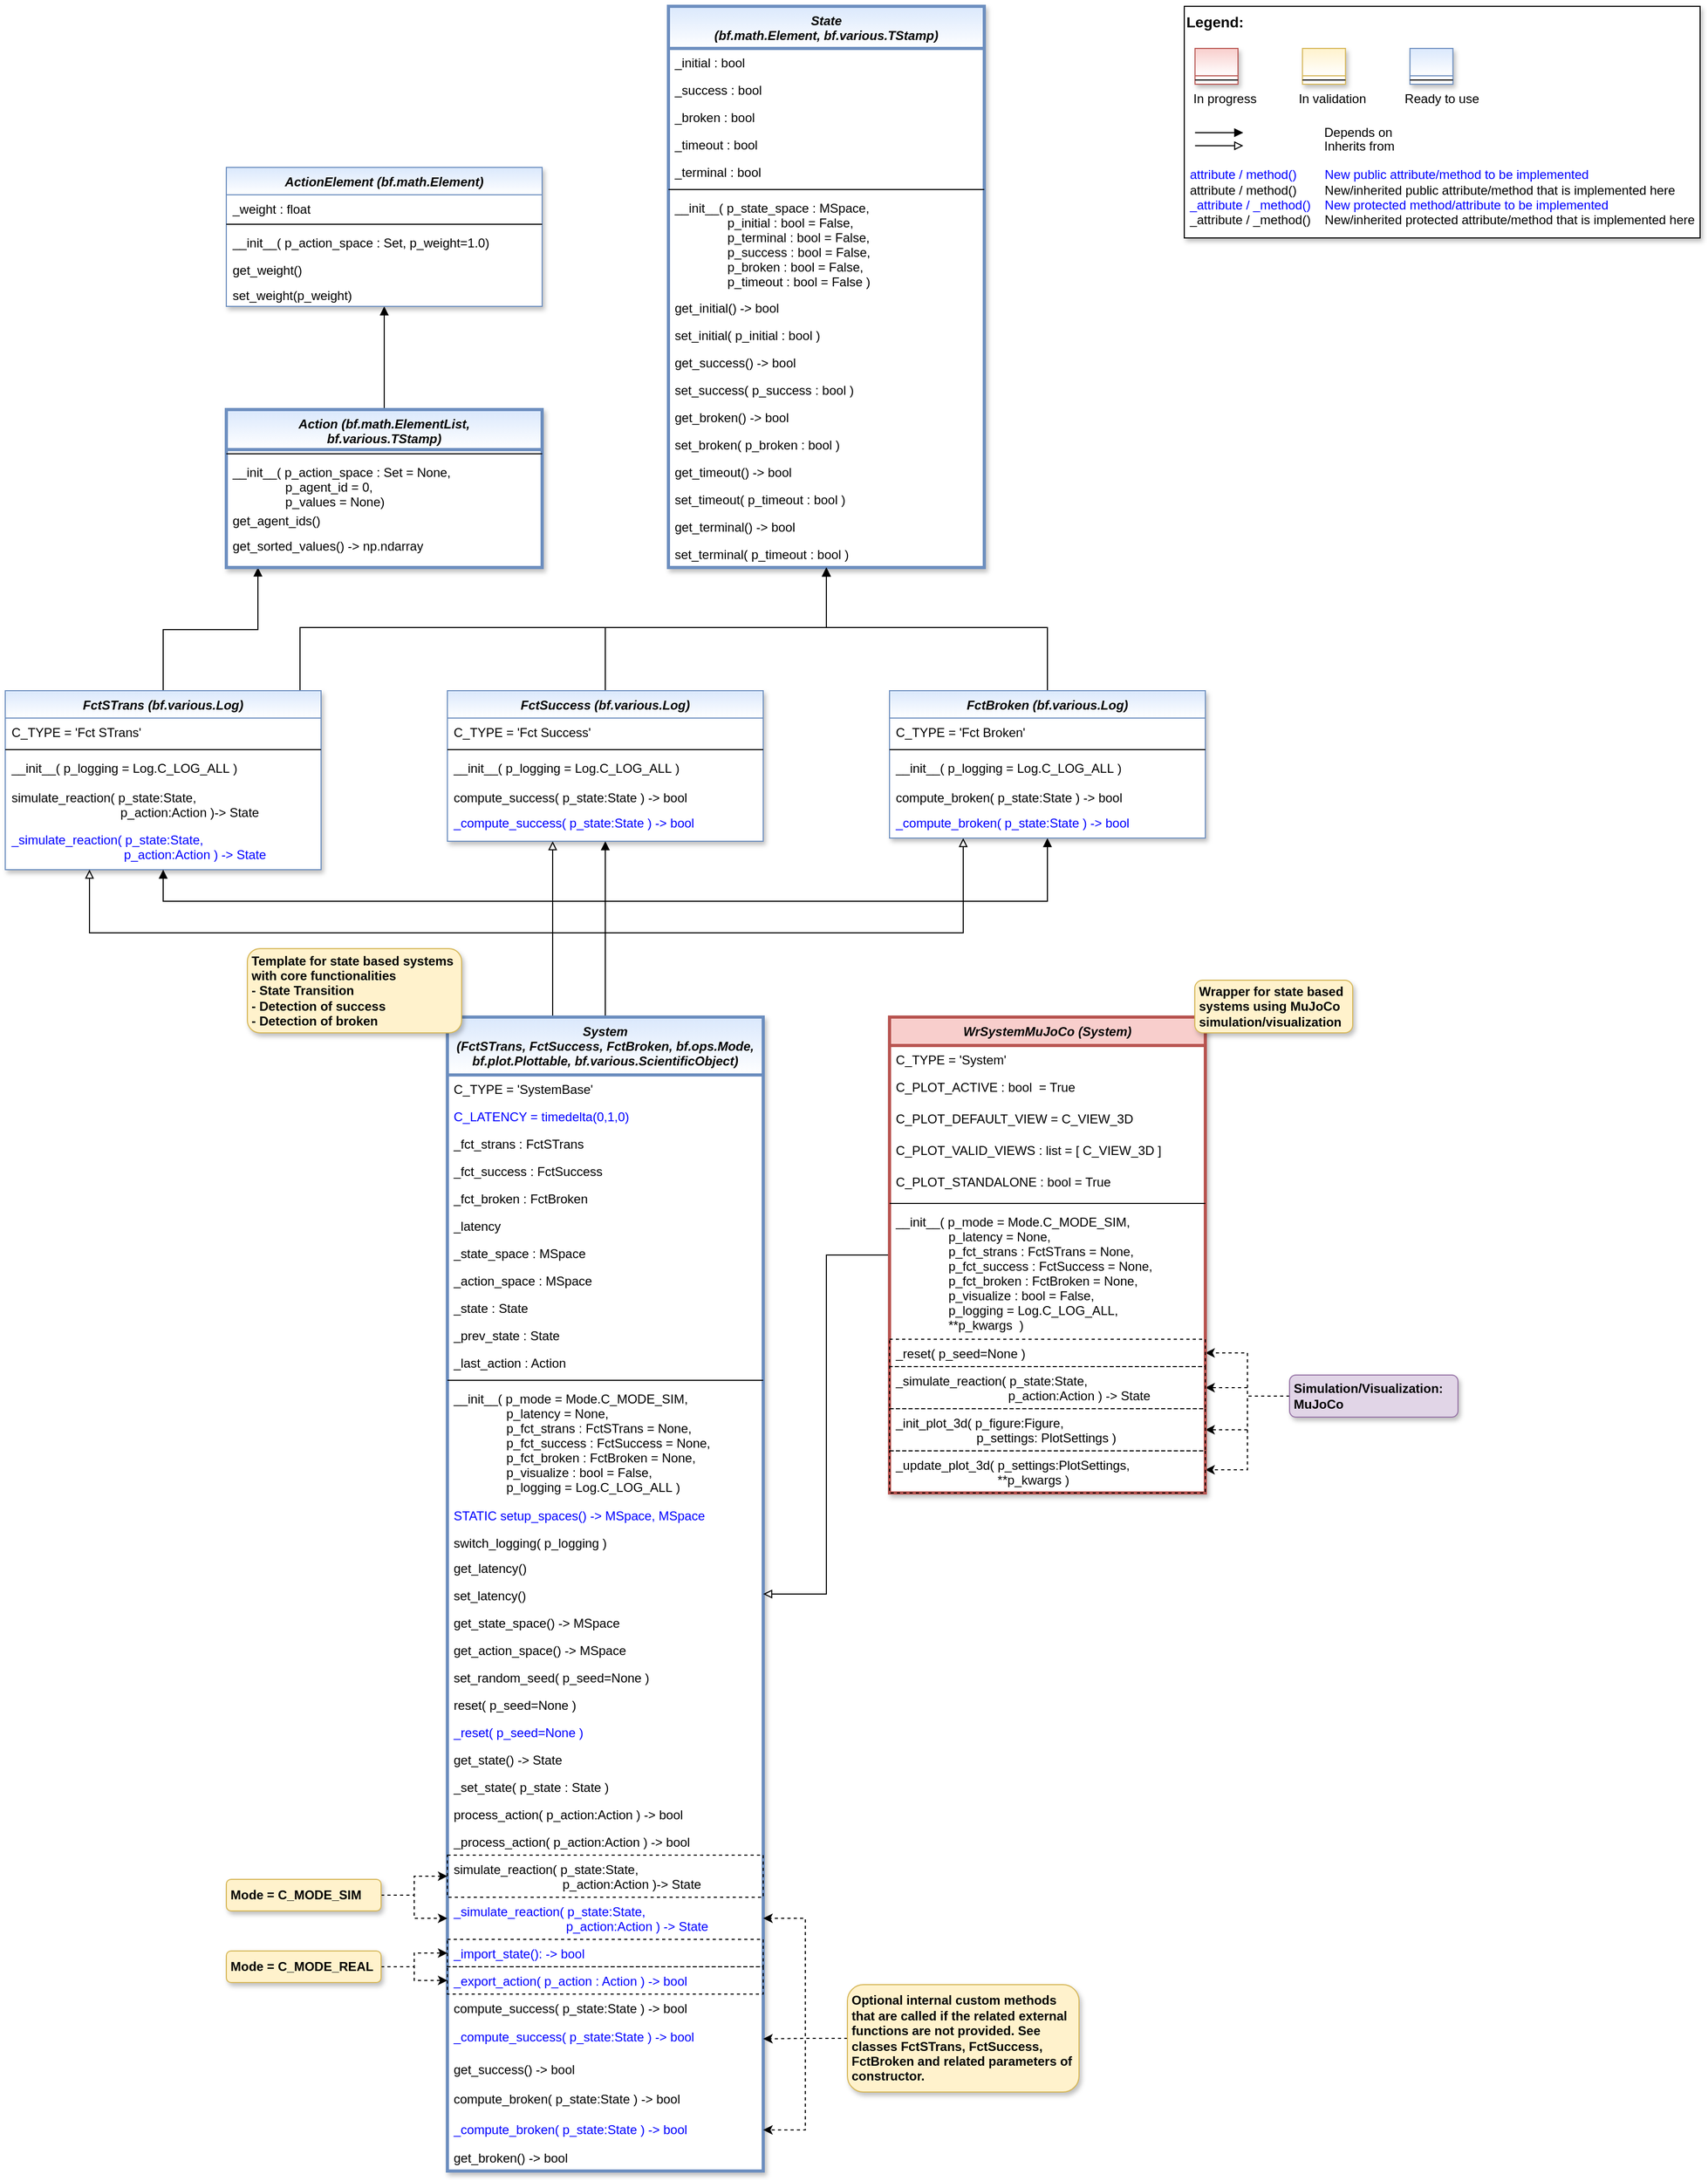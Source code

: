 <mxfile version="20.3.0" type="device"><diagram id="C5RBs43oDa-KdzZeNtuy" name="Page-1"><mxGraphModel dx="1378" dy="905" grid="1" gridSize="10" guides="1" tooltips="1" connect="1" arrows="1" fold="1" page="1" pageScale="1" pageWidth="2336" pageHeight="1654" math="0" shadow="0"><root><mxCell id="WIyWlLk6GJQsqaUBKTNV-0"/><mxCell id="WIyWlLk6GJQsqaUBKTNV-1" parent="WIyWlLk6GJQsqaUBKTNV-0"/><mxCell id="R_ngxhqv9-UkYQrJMMjU-10" style="edgeStyle=orthogonalEdgeStyle;rounded=0;orthogonalLoop=1;jettySize=auto;html=1;endArrow=block;endFill=1;" parent="WIyWlLk6GJQsqaUBKTNV-1" source="Zqu0_7ksh0mKDehXw9Cf-10" target="lPrEHNX2rIwzvw_4oWQd-11" edge="1"><mxGeometry relative="1" as="geometry"><Array as="points"><mxPoint x="190" y="632"/><mxPoint x="280" y="632"/></Array></mxGeometry></mxCell><mxCell id="R_ngxhqv9-UkYQrJMMjU-14" style="edgeStyle=orthogonalEdgeStyle;rounded=0;orthogonalLoop=1;jettySize=auto;html=1;endArrow=block;endFill=1;" parent="WIyWlLk6GJQsqaUBKTNV-1" source="Zqu0_7ksh0mKDehXw9Cf-10" target="lPrEHNX2rIwzvw_4oWQd-0" edge="1"><mxGeometry relative="1" as="geometry"><Array as="points"><mxPoint x="320" y="630"/><mxPoint x="820" y="630"/></Array></mxGeometry></mxCell><mxCell id="Zqu0_7ksh0mKDehXw9Cf-10" value="FctSTrans (bf.various.Log)" style="swimlane;fontStyle=3;align=center;verticalAlign=top;childLayout=stackLayout;horizontal=1;startSize=26;horizontalStack=0;resizeParent=1;resizeLast=0;collapsible=1;marginBottom=0;rounded=0;shadow=1;strokeWidth=1;fillColor=#dae8fc;strokeColor=#6c8ebf;swimlaneFillColor=#ffffff;gradientColor=#FFFFFF;" parent="WIyWlLk6GJQsqaUBKTNV-1" vertex="1"><mxGeometry x="40" y="690" width="300" height="170" as="geometry"><mxRectangle x="230" y="140" width="160" height="26" as="alternateBounds"/></mxGeometry></mxCell><mxCell id="Zqu0_7ksh0mKDehXw9Cf-11" value="C_TYPE = 'Fct STrans'" style="text;align=left;verticalAlign=top;spacingLeft=4;spacingRight=4;overflow=hidden;rotatable=0;points=[[0,0.5],[1,0.5]];portConstraint=eastwest;" parent="Zqu0_7ksh0mKDehXw9Cf-10" vertex="1"><mxGeometry y="26" width="300" height="26" as="geometry"/></mxCell><mxCell id="Zqu0_7ksh0mKDehXw9Cf-12" value="" style="line;html=1;strokeWidth=1;align=left;verticalAlign=middle;spacingTop=-1;spacingLeft=3;spacingRight=3;rotatable=0;labelPosition=right;points=[];portConstraint=eastwest;" parent="Zqu0_7ksh0mKDehXw9Cf-10" vertex="1"><mxGeometry y="52" width="300" height="8" as="geometry"/></mxCell><mxCell id="MUDc0-kVXtxc5aC2oVAI-0" value="__init__( p_logging = Log.C_LOG_ALL )" style="text;align=left;verticalAlign=top;spacingLeft=4;spacingRight=4;overflow=hidden;rotatable=0;points=[[0,0.5],[1,0.5]];portConstraint=eastwest;" parent="Zqu0_7ksh0mKDehXw9Cf-10" vertex="1"><mxGeometry y="60" width="300" height="28" as="geometry"/></mxCell><mxCell id="qLox5K4fzlIwR1zVl24Q-4" value="simulate_reaction( p_state:State, &#10;                               p_action:Action )-&gt; State" style="text;align=left;verticalAlign=top;spacingLeft=4;spacingRight=4;overflow=hidden;rotatable=0;points=[[0,0.5],[1,0.5]];portConstraint=eastwest;" parent="Zqu0_7ksh0mKDehXw9Cf-10" vertex="1"><mxGeometry y="88" width="300" height="40" as="geometry"/></mxCell><mxCell id="9nXfzJqSbwu4eSqYgaZp-8" value="_simulate_reaction( p_state:State, &#10;                                p_action:Action ) -&gt; State" style="text;align=left;verticalAlign=top;spacingLeft=4;spacingRight=4;overflow=hidden;rotatable=0;points=[[0,0.5],[1,0.5]];portConstraint=eastwest;fontColor=#0000FF;" parent="Zqu0_7ksh0mKDehXw9Cf-10" vertex="1"><mxGeometry y="128" width="300" height="40" as="geometry"/></mxCell><mxCell id="C6aBNJorPjyJJUNLM00n-2" value="" style="group" parent="WIyWlLk6GJQsqaUBKTNV-1" vertex="1" connectable="0"><mxGeometry x="1160" y="40" width="490" height="220" as="geometry"/></mxCell><mxCell id="0DCWFAYMtEVJNfJJVhTo-1" value="&lt;font color=&quot;#000000&quot; size=&quot;1&quot;&gt;&lt;b style=&quot;font-size: 14px&quot;&gt;Legend:&lt;br&gt;&lt;/b&gt;&lt;/font&gt;&lt;br&gt;&lt;br&gt;&lt;br&gt;&lt;font color=&quot;#0000ff&quot; style=&quot;font-size: 6px&quot;&gt;&lt;br&gt;&lt;/font&gt;&lt;span style=&quot;color: rgb(0 , 0 , 0)&quot;&gt;&lt;font style=&quot;font-size: 4px&quot;&gt;&amp;nbsp; &amp;nbsp;&lt;/font&gt;&amp;nbsp;In progress&amp;nbsp; &amp;nbsp; &amp;nbsp; &amp;nbsp; &amp;nbsp; &amp;nbsp; In validation&amp;nbsp; &amp;nbsp; &amp;nbsp; &amp;nbsp; &amp;nbsp; &amp;nbsp;Ready to use&lt;/span&gt;&lt;font color=&quot;#000000&quot;&gt;&amp;nbsp;&lt;br&gt;&lt;/font&gt;&lt;font color=&quot;#0000ff&quot;&gt;&lt;br&gt;&lt;br&gt;&lt;br&gt;&lt;br&gt;&amp;nbsp;attribute / method()&amp;nbsp; &amp;nbsp; &amp;nbsp; &amp;nbsp; New public attribute/method to be implemented&lt;/font&gt;&lt;br&gt;&lt;font color=&quot;#000000&quot;&gt;&amp;nbsp;&lt;/font&gt;&lt;font color=&quot;#000000&quot;&gt;attribute / method()&lt;span&gt;&#9;&lt;/span&gt;&amp;nbsp; &amp;nbsp; &amp;nbsp; &amp;nbsp;New/inherited public attribute/method that is implemented here&lt;br&gt;&lt;/font&gt;&lt;font color=&quot;#0000ff&quot;&gt;&amp;nbsp;_attribute /&amp;nbsp;&lt;/font&gt;&lt;font color=&quot;#0000ff&quot;&gt;_method()&amp;nbsp; &amp;nbsp; New protected method/attribute to be implemented&lt;/font&gt;&lt;br&gt;&lt;font color=&quot;#000000&quot;&gt;&amp;nbsp;_attribute / _method()&amp;nbsp; &amp;nbsp; New/inherited protected attribute/method that is implemented here&lt;br&gt;&lt;/font&gt;&lt;font color=&quot;#000000&quot;&gt;&lt;br&gt;&lt;br&gt;&lt;br&gt;&lt;br&gt;&lt;br&gt;&lt;/font&gt;" style="text;html=1;align=left;verticalAlign=top;whiteSpace=wrap;rounded=0;fontColor=#006600;strokeColor=#000000;shadow=1;fillColor=#ffffff;" parent="C6aBNJorPjyJJUNLM00n-2" vertex="1"><mxGeometry width="490.0" height="220" as="geometry"/></mxCell><mxCell id="0DCWFAYMtEVJNfJJVhTo-2" value="Depends on" style="endArrow=block;html=1;labelPosition=right;verticalLabelPosition=middle;align=left;verticalAlign=middle;endFill=1;fontSize=12;" parent="C6aBNJorPjyJJUNLM00n-2" edge="1"><mxGeometry x="-1623.125" y="-2180" width="51.042" height="50" as="geometry"><mxPoint x="10.208" y="120.003" as="sourcePoint"/><mxPoint x="55.991" y="120.003" as="targetPoint"/><mxPoint x="98" as="offset"/><Array as="points"><mxPoint x="30.625" y="120"/></Array></mxGeometry></mxCell><mxCell id="0DCWFAYMtEVJNfJJVhTo-3" value="Inherits from" style="endArrow=block;html=1;labelPosition=right;verticalLabelPosition=middle;align=left;verticalAlign=middle;endFill=0;fontSize=12;" parent="C6aBNJorPjyJJUNLM00n-2" edge="1"><mxGeometry x="-1623.125" y="-2180" width="51.042" height="50" as="geometry"><mxPoint x="10.208" y="132.385" as="sourcePoint"/><mxPoint x="55.991" y="132.385" as="targetPoint"/><mxPoint x="98" y="1" as="offset"/></mxGeometry></mxCell><mxCell id="0DCWFAYMtEVJNfJJVhTo-4" value="" style="swimlane;fontStyle=3;align=center;verticalAlign=top;childLayout=stackLayout;horizontal=1;startSize=26;horizontalStack=0;resizeParent=1;resizeLast=0;collapsible=1;marginBottom=0;rounded=0;shadow=1;strokeWidth=1;fillColor=#f8cecc;strokeColor=#b85450;gradientColor=#ffffff;swimlaneFillColor=#ffffff;" parent="C6aBNJorPjyJJUNLM00n-2" vertex="1"><mxGeometry x="10.208" y="40" width="40.833" height="34" as="geometry"><mxRectangle x="230" y="140" width="160" height="26" as="alternateBounds"/></mxGeometry></mxCell><mxCell id="0DCWFAYMtEVJNfJJVhTo-5" value="" style="line;html=1;strokeWidth=1;align=left;verticalAlign=middle;spacingTop=-1;spacingLeft=3;spacingRight=3;rotatable=0;labelPosition=right;points=[];portConstraint=eastwest;" parent="0DCWFAYMtEVJNfJJVhTo-4" vertex="1"><mxGeometry y="26" width="40.833" height="8" as="geometry"/></mxCell><mxCell id="0DCWFAYMtEVJNfJJVhTo-6" value="" style="swimlane;fontStyle=3;align=center;verticalAlign=top;childLayout=stackLayout;horizontal=1;startSize=26;horizontalStack=0;resizeParent=1;resizeLast=0;collapsible=1;marginBottom=0;rounded=0;shadow=1;strokeWidth=1;fillColor=#fff2cc;strokeColor=#d6b656;gradientColor=#ffffff;swimlaneFillColor=#ffffff;" parent="C6aBNJorPjyJJUNLM00n-2" vertex="1"><mxGeometry x="112.292" y="40" width="40.833" height="34" as="geometry"><mxRectangle x="230" y="140" width="160" height="26" as="alternateBounds"/></mxGeometry></mxCell><mxCell id="0DCWFAYMtEVJNfJJVhTo-7" value="" style="line;html=1;strokeWidth=1;align=left;verticalAlign=middle;spacingTop=-1;spacingLeft=3;spacingRight=3;rotatable=0;labelPosition=right;points=[];portConstraint=eastwest;" parent="0DCWFAYMtEVJNfJJVhTo-6" vertex="1"><mxGeometry y="26" width="40.833" height="8" as="geometry"/></mxCell><mxCell id="0DCWFAYMtEVJNfJJVhTo-8" value="" style="swimlane;fontStyle=3;align=center;verticalAlign=top;childLayout=stackLayout;horizontal=1;startSize=26;horizontalStack=0;resizeParent=1;resizeLast=0;collapsible=1;marginBottom=0;rounded=0;shadow=1;strokeWidth=1;fillColor=#dae8fc;strokeColor=#6c8ebf;gradientColor=#ffffff;swimlaneFillColor=#ffffff;" parent="C6aBNJorPjyJJUNLM00n-2" vertex="1"><mxGeometry x="214.375" y="40" width="40.833" height="34" as="geometry"><mxRectangle x="230" y="140" width="160" height="26" as="alternateBounds"/></mxGeometry></mxCell><mxCell id="0DCWFAYMtEVJNfJJVhTo-9" value="" style="line;html=1;strokeWidth=1;align=left;verticalAlign=middle;spacingTop=-1;spacingLeft=3;spacingRight=3;rotatable=0;labelPosition=right;points=[];portConstraint=eastwest;" parent="0DCWFAYMtEVJNfJJVhTo-8" vertex="1"><mxGeometry y="26" width="40.833" height="8" as="geometry"/></mxCell><mxCell id="lPrEHNX2rIwzvw_4oWQd-0" value="State &#10;(bf.math.Element, bf.various.TStamp)" style="swimlane;fontStyle=3;align=center;verticalAlign=top;childLayout=stackLayout;horizontal=1;startSize=40;horizontalStack=0;resizeParent=1;resizeLast=0;collapsible=1;marginBottom=0;rounded=0;shadow=1;strokeWidth=3;fillColor=#dae8fc;strokeColor=#6c8ebf;swimlaneFillColor=#ffffff;gradientColor=#FFFFFF;" parent="WIyWlLk6GJQsqaUBKTNV-1" vertex="1"><mxGeometry x="670" y="40" width="300" height="533" as="geometry"><mxRectangle x="230" y="140" width="160" height="26" as="alternateBounds"/></mxGeometry></mxCell><mxCell id="R_ngxhqv9-UkYQrJMMjU-6" value="_initial : bool" style="text;align=left;verticalAlign=top;spacingLeft=4;spacingRight=4;overflow=hidden;rotatable=0;points=[[0,0.5],[1,0.5]];portConstraint=eastwest;" parent="lPrEHNX2rIwzvw_4oWQd-0" vertex="1"><mxGeometry y="40" width="300" height="26" as="geometry"/></mxCell><mxCell id="lPrEHNX2rIwzvw_4oWQd-1" value="_success : bool" style="text;align=left;verticalAlign=top;spacingLeft=4;spacingRight=4;overflow=hidden;rotatable=0;points=[[0,0.5],[1,0.5]];portConstraint=eastwest;" parent="lPrEHNX2rIwzvw_4oWQd-0" vertex="1"><mxGeometry y="66" width="300" height="26" as="geometry"/></mxCell><mxCell id="lPrEHNX2rIwzvw_4oWQd-2" value="_broken : bool" style="text;align=left;verticalAlign=top;spacingLeft=4;spacingRight=4;overflow=hidden;rotatable=0;points=[[0,0.5],[1,0.5]];portConstraint=eastwest;" parent="lPrEHNX2rIwzvw_4oWQd-0" vertex="1"><mxGeometry y="92" width="300" height="26" as="geometry"/></mxCell><mxCell id="R_ngxhqv9-UkYQrJMMjU-7" value="_timeout : bool" style="text;align=left;verticalAlign=top;spacingLeft=4;spacingRight=4;overflow=hidden;rotatable=0;points=[[0,0.5],[1,0.5]];portConstraint=eastwest;" parent="lPrEHNX2rIwzvw_4oWQd-0" vertex="1"><mxGeometry y="118" width="300" height="26" as="geometry"/></mxCell><mxCell id="R_ngxhqv9-UkYQrJMMjU-8" value="_terminal : bool" style="text;align=left;verticalAlign=top;spacingLeft=4;spacingRight=4;overflow=hidden;rotatable=0;points=[[0,0.5],[1,0.5]];portConstraint=eastwest;" parent="lPrEHNX2rIwzvw_4oWQd-0" vertex="1"><mxGeometry y="144" width="300" height="26" as="geometry"/></mxCell><mxCell id="lPrEHNX2rIwzvw_4oWQd-3" value="" style="line;html=1;strokeWidth=1;align=left;verticalAlign=middle;spacingTop=-1;spacingLeft=3;spacingRight=3;rotatable=0;labelPosition=right;points=[];portConstraint=eastwest;" parent="lPrEHNX2rIwzvw_4oWQd-0" vertex="1"><mxGeometry y="170" width="300" height="8" as="geometry"/></mxCell><mxCell id="lPrEHNX2rIwzvw_4oWQd-4" value="__init__( p_state_space : MSpace,&#10;               p_initial : bool = False,&#10;               p_terminal : bool = False,&#10;               p_success : bool = False,&#10;               p_broken : bool = False,&#10;               p_timeout : bool = False )" style="text;align=left;verticalAlign=top;spacingLeft=4;spacingRight=4;overflow=hidden;rotatable=0;points=[[0,0.5],[1,0.5]];portConstraint=eastwest;" parent="lPrEHNX2rIwzvw_4oWQd-0" vertex="1"><mxGeometry y="178" width="300" height="95" as="geometry"/></mxCell><mxCell id="R_ngxhqv9-UkYQrJMMjU-0" value="get_initial() -&gt; bool" style="text;align=left;verticalAlign=top;spacingLeft=4;spacingRight=4;overflow=hidden;rotatable=0;points=[[0,0.5],[1,0.5]];portConstraint=eastwest;" parent="lPrEHNX2rIwzvw_4oWQd-0" vertex="1"><mxGeometry y="273" width="300" height="26" as="geometry"/></mxCell><mxCell id="R_ngxhqv9-UkYQrJMMjU-1" value="set_initial( p_initial : bool )" style="text;align=left;verticalAlign=top;spacingLeft=4;spacingRight=4;overflow=hidden;rotatable=0;points=[[0,0.5],[1,0.5]];portConstraint=eastwest;" parent="lPrEHNX2rIwzvw_4oWQd-0" vertex="1"><mxGeometry y="299" width="300" height="26" as="geometry"/></mxCell><mxCell id="lPrEHNX2rIwzvw_4oWQd-5" value="get_success() -&gt; bool" style="text;align=left;verticalAlign=top;spacingLeft=4;spacingRight=4;overflow=hidden;rotatable=0;points=[[0,0.5],[1,0.5]];portConstraint=eastwest;" parent="lPrEHNX2rIwzvw_4oWQd-0" vertex="1"><mxGeometry y="325" width="300" height="26" as="geometry"/></mxCell><mxCell id="lPrEHNX2rIwzvw_4oWQd-6" value="set_success( p_success : bool )" style="text;align=left;verticalAlign=top;spacingLeft=4;spacingRight=4;overflow=hidden;rotatable=0;points=[[0,0.5],[1,0.5]];portConstraint=eastwest;" parent="lPrEHNX2rIwzvw_4oWQd-0" vertex="1"><mxGeometry y="351" width="300" height="26" as="geometry"/></mxCell><mxCell id="lPrEHNX2rIwzvw_4oWQd-7" value="get_broken() -&gt; bool" style="text;align=left;verticalAlign=top;spacingLeft=4;spacingRight=4;overflow=hidden;rotatable=0;points=[[0,0.5],[1,0.5]];portConstraint=eastwest;" parent="lPrEHNX2rIwzvw_4oWQd-0" vertex="1"><mxGeometry y="377" width="300" height="26" as="geometry"/></mxCell><mxCell id="lPrEHNX2rIwzvw_4oWQd-8" value="set_broken( p_broken : bool )" style="text;align=left;verticalAlign=top;spacingLeft=4;spacingRight=4;overflow=hidden;rotatable=0;points=[[0,0.5],[1,0.5]];portConstraint=eastwest;" parent="lPrEHNX2rIwzvw_4oWQd-0" vertex="1"><mxGeometry y="403" width="300" height="26" as="geometry"/></mxCell><mxCell id="R_ngxhqv9-UkYQrJMMjU-2" value="get_timeout() -&gt; bool" style="text;align=left;verticalAlign=top;spacingLeft=4;spacingRight=4;overflow=hidden;rotatable=0;points=[[0,0.5],[1,0.5]];portConstraint=eastwest;" parent="lPrEHNX2rIwzvw_4oWQd-0" vertex="1"><mxGeometry y="429" width="300" height="26" as="geometry"/></mxCell><mxCell id="R_ngxhqv9-UkYQrJMMjU-3" value="set_timeout( p_timeout : bool )" style="text;align=left;verticalAlign=top;spacingLeft=4;spacingRight=4;overflow=hidden;rotatable=0;points=[[0,0.5],[1,0.5]];portConstraint=eastwest;" parent="lPrEHNX2rIwzvw_4oWQd-0" vertex="1"><mxGeometry y="455" width="300" height="26" as="geometry"/></mxCell><mxCell id="R_ngxhqv9-UkYQrJMMjU-4" value="get_terminal() -&gt; bool" style="text;align=left;verticalAlign=top;spacingLeft=4;spacingRight=4;overflow=hidden;rotatable=0;points=[[0,0.5],[1,0.5]];portConstraint=eastwest;" parent="lPrEHNX2rIwzvw_4oWQd-0" vertex="1"><mxGeometry y="481" width="300" height="26" as="geometry"/></mxCell><mxCell id="R_ngxhqv9-UkYQrJMMjU-5" value="set_terminal( p_timeout : bool )" style="text;align=left;verticalAlign=top;spacingLeft=4;spacingRight=4;overflow=hidden;rotatable=0;points=[[0,0.5],[1,0.5]];portConstraint=eastwest;" parent="lPrEHNX2rIwzvw_4oWQd-0" vertex="1"><mxGeometry y="507" width="300" height="26" as="geometry"/></mxCell><mxCell id="lPrEHNX2rIwzvw_4oWQd-10" style="edgeStyle=orthogonalEdgeStyle;rounded=0;orthogonalLoop=1;jettySize=auto;html=1;entryX=0.5;entryY=1;entryDx=0;entryDy=0;endArrow=block;endFill=1;" parent="WIyWlLk6GJQsqaUBKTNV-1" source="lPrEHNX2rIwzvw_4oWQd-11" target="lPrEHNX2rIwzvw_4oWQd-16" edge="1"><mxGeometry relative="1" as="geometry"/></mxCell><mxCell id="lPrEHNX2rIwzvw_4oWQd-11" value="Action (bf.math.ElementList, &#10;bf.various.TStamp)" style="swimlane;fontStyle=3;align=center;verticalAlign=top;childLayout=stackLayout;horizontal=1;startSize=38;horizontalStack=0;resizeParent=1;resizeLast=0;collapsible=1;marginBottom=0;rounded=0;shadow=1;strokeWidth=3;fillColor=#dae8fc;strokeColor=#6c8ebf;swimlaneFillColor=#ffffff;gradientColor=#FFFFFF;" parent="WIyWlLk6GJQsqaUBKTNV-1" vertex="1"><mxGeometry x="250" y="423" width="300" height="150" as="geometry"><mxRectangle x="230" y="140" width="160" height="26" as="alternateBounds"/></mxGeometry></mxCell><mxCell id="lPrEHNX2rIwzvw_4oWQd-12" value="" style="line;html=1;strokeWidth=1;align=left;verticalAlign=middle;spacingTop=-1;spacingLeft=3;spacingRight=3;rotatable=0;labelPosition=right;points=[];portConstraint=eastwest;" parent="lPrEHNX2rIwzvw_4oWQd-11" vertex="1"><mxGeometry y="38" width="300" height="8" as="geometry"/></mxCell><mxCell id="lPrEHNX2rIwzvw_4oWQd-13" value="__init__( p_action_space : Set = None,&#10;               p_agent_id = 0,&#10;               p_values = None)" style="text;align=left;verticalAlign=top;spacingLeft=4;spacingRight=4;overflow=hidden;rotatable=0;points=[[0,0.5],[1,0.5]];portConstraint=eastwest;" parent="lPrEHNX2rIwzvw_4oWQd-11" vertex="1"><mxGeometry y="46" width="300" height="46" as="geometry"/></mxCell><mxCell id="lPrEHNX2rIwzvw_4oWQd-14" value="get_agent_ids()" style="text;align=left;verticalAlign=top;spacingLeft=4;spacingRight=4;overflow=hidden;rotatable=0;points=[[0,0.5],[1,0.5]];portConstraint=eastwest;" parent="lPrEHNX2rIwzvw_4oWQd-11" vertex="1"><mxGeometry y="92" width="300" height="24" as="geometry"/></mxCell><mxCell id="lPrEHNX2rIwzvw_4oWQd-15" value="get_sorted_values() -&gt; np.ndarray" style="text;align=left;verticalAlign=top;spacingLeft=4;spacingRight=4;overflow=hidden;rotatable=0;points=[[0,0.5],[1,0.5]];portConstraint=eastwest;" parent="lPrEHNX2rIwzvw_4oWQd-11" vertex="1"><mxGeometry y="116" width="300" height="24" as="geometry"/></mxCell><mxCell id="lPrEHNX2rIwzvw_4oWQd-16" value="ActionElement (bf.math.Element)" style="swimlane;fontStyle=3;align=center;verticalAlign=top;childLayout=stackLayout;horizontal=1;startSize=26;horizontalStack=0;resizeParent=1;resizeLast=0;collapsible=1;marginBottom=0;rounded=0;shadow=1;strokeWidth=1;fillColor=#dae8fc;strokeColor=#6c8ebf;swimlaneFillColor=#ffffff;gradientColor=#FFFFFF;" parent="WIyWlLk6GJQsqaUBKTNV-1" vertex="1"><mxGeometry x="250" y="193" width="300" height="132" as="geometry"><mxRectangle x="230" y="140" width="160" height="26" as="alternateBounds"/></mxGeometry></mxCell><mxCell id="R_ngxhqv9-UkYQrJMMjU-9" value="_weight : float" style="text;align=left;verticalAlign=top;spacingLeft=4;spacingRight=4;overflow=hidden;rotatable=0;points=[[0,0.5],[1,0.5]];portConstraint=eastwest;" parent="lPrEHNX2rIwzvw_4oWQd-16" vertex="1"><mxGeometry y="26" width="300" height="24" as="geometry"/></mxCell><mxCell id="lPrEHNX2rIwzvw_4oWQd-17" value="" style="line;html=1;strokeWidth=1;align=left;verticalAlign=middle;spacingTop=-1;spacingLeft=3;spacingRight=3;rotatable=0;labelPosition=right;points=[];portConstraint=eastwest;" parent="lPrEHNX2rIwzvw_4oWQd-16" vertex="1"><mxGeometry y="50" width="300" height="8" as="geometry"/></mxCell><mxCell id="lPrEHNX2rIwzvw_4oWQd-18" value="__init__( p_action_space : Set, p_weight=1.0)" style="text;align=left;verticalAlign=top;spacingLeft=4;spacingRight=4;overflow=hidden;rotatable=0;points=[[0,0.5],[1,0.5]];portConstraint=eastwest;" parent="lPrEHNX2rIwzvw_4oWQd-16" vertex="1"><mxGeometry y="58" width="300" height="26" as="geometry"/></mxCell><mxCell id="lPrEHNX2rIwzvw_4oWQd-19" value="get_weight()" style="text;align=left;verticalAlign=top;spacingLeft=4;spacingRight=4;overflow=hidden;rotatable=0;points=[[0,0.5],[1,0.5]];portConstraint=eastwest;" parent="lPrEHNX2rIwzvw_4oWQd-16" vertex="1"><mxGeometry y="84" width="300" height="24" as="geometry"/></mxCell><mxCell id="lPrEHNX2rIwzvw_4oWQd-20" value="set_weight(p_weight)" style="text;align=left;verticalAlign=top;spacingLeft=4;spacingRight=4;overflow=hidden;rotatable=0;points=[[0,0.5],[1,0.5]];portConstraint=eastwest;" parent="lPrEHNX2rIwzvw_4oWQd-16" vertex="1"><mxGeometry y="108" width="300" height="24" as="geometry"/></mxCell><mxCell id="R_ngxhqv9-UkYQrJMMjU-16" style="edgeStyle=orthogonalEdgeStyle;rounded=0;orthogonalLoop=1;jettySize=auto;html=1;endArrow=block;endFill=1;" parent="WIyWlLk6GJQsqaUBKTNV-1" source="lPrEHNX2rIwzvw_4oWQd-22" target="Zqu0_7ksh0mKDehXw9Cf-10" edge="1"><mxGeometry relative="1" as="geometry"><Array as="points"><mxPoint x="610" y="890"/><mxPoint x="190" y="890"/></Array></mxGeometry></mxCell><mxCell id="R_ngxhqv9-UkYQrJMMjU-17" style="edgeStyle=orthogonalEdgeStyle;rounded=0;orthogonalLoop=1;jettySize=auto;html=1;endArrow=block;endFill=1;" parent="WIyWlLk6GJQsqaUBKTNV-1" source="lPrEHNX2rIwzvw_4oWQd-22" target="gnBDM4Ka-E4QBX1AID2U-52" edge="1"><mxGeometry relative="1" as="geometry"/></mxCell><mxCell id="R_ngxhqv9-UkYQrJMMjU-18" style="edgeStyle=orthogonalEdgeStyle;rounded=0;orthogonalLoop=1;jettySize=auto;html=1;endArrow=block;endFill=1;" parent="WIyWlLk6GJQsqaUBKTNV-1" source="lPrEHNX2rIwzvw_4oWQd-22" target="gnBDM4Ka-E4QBX1AID2U-58" edge="1"><mxGeometry relative="1" as="geometry"><Array as="points"><mxPoint x="610" y="890"/><mxPoint x="1030" y="890"/></Array></mxGeometry></mxCell><mxCell id="R_ngxhqv9-UkYQrJMMjU-19" style="edgeStyle=orthogonalEdgeStyle;rounded=0;orthogonalLoop=1;jettySize=auto;html=1;endArrow=block;endFill=0;" parent="WIyWlLk6GJQsqaUBKTNV-1" source="lPrEHNX2rIwzvw_4oWQd-22" target="Zqu0_7ksh0mKDehXw9Cf-10" edge="1"><mxGeometry relative="1" as="geometry"><Array as="points"><mxPoint x="560" y="920"/><mxPoint x="120" y="920"/></Array></mxGeometry></mxCell><mxCell id="R_ngxhqv9-UkYQrJMMjU-20" style="edgeStyle=orthogonalEdgeStyle;rounded=0;orthogonalLoop=1;jettySize=auto;html=1;endArrow=block;endFill=0;" parent="WIyWlLk6GJQsqaUBKTNV-1" source="lPrEHNX2rIwzvw_4oWQd-22" target="gnBDM4Ka-E4QBX1AID2U-52" edge="1"><mxGeometry relative="1" as="geometry"><Array as="points"><mxPoint x="560" y="910"/><mxPoint x="560" y="910"/></Array></mxGeometry></mxCell><mxCell id="R_ngxhqv9-UkYQrJMMjU-21" style="edgeStyle=orthogonalEdgeStyle;rounded=0;orthogonalLoop=1;jettySize=auto;html=1;endArrow=block;endFill=0;" parent="WIyWlLk6GJQsqaUBKTNV-1" source="lPrEHNX2rIwzvw_4oWQd-22" target="gnBDM4Ka-E4QBX1AID2U-58" edge="1"><mxGeometry relative="1" as="geometry"><Array as="points"><mxPoint x="560" y="920"/><mxPoint x="950" y="920"/></Array></mxGeometry></mxCell><mxCell id="lPrEHNX2rIwzvw_4oWQd-22" value="System&#10;(FctSTrans, FctSuccess, FctBroken, bf.ops.Mode, &#10;bf.plot.Plottable, bf.various.ScientificObject)" style="swimlane;fontStyle=3;align=center;verticalAlign=top;childLayout=stackLayout;horizontal=1;startSize=55;horizontalStack=0;resizeParent=1;resizeLast=0;collapsible=1;marginBottom=0;rounded=0;shadow=1;strokeWidth=3;fillColor=#dae8fc;strokeColor=#6c8ebf;swimlaneFillColor=#ffffff;gradientColor=#FFFFFF;" parent="WIyWlLk6GJQsqaUBKTNV-1" vertex="1"><mxGeometry x="460" y="1000" width="300" height="1096" as="geometry"><mxRectangle x="230" y="140" width="160" height="26" as="alternateBounds"/></mxGeometry></mxCell><mxCell id="lPrEHNX2rIwzvw_4oWQd-27" value="C_TYPE = 'SystemBase'" style="text;align=left;verticalAlign=top;spacingLeft=4;spacingRight=4;overflow=hidden;rotatable=0;points=[[0,0.5],[1,0.5]];portConstraint=eastwest;" parent="lPrEHNX2rIwzvw_4oWQd-22" vertex="1"><mxGeometry y="55" width="300" height="26" as="geometry"/></mxCell><mxCell id="lPrEHNX2rIwzvw_4oWQd-31" value="C_LATENCY = timedelta(0,1,0)" style="text;align=left;verticalAlign=top;spacingLeft=4;spacingRight=4;overflow=hidden;rotatable=0;points=[[0,0.5],[1,0.5]];portConstraint=eastwest;fontColor=#0000FF;" parent="lPrEHNX2rIwzvw_4oWQd-22" vertex="1"><mxGeometry y="81" width="300" height="26" as="geometry"/></mxCell><mxCell id="lPrEHNX2rIwzvw_4oWQd-79" value="_fct_strans : FctSTrans" style="text;align=left;verticalAlign=top;spacingLeft=4;spacingRight=4;overflow=hidden;rotatable=0;points=[[0,0.5],[1,0.5]];portConstraint=eastwest;" parent="lPrEHNX2rIwzvw_4oWQd-22" vertex="1"><mxGeometry y="107" width="300" height="26" as="geometry"/></mxCell><mxCell id="gnBDM4Ka-E4QBX1AID2U-99" value="_fct_success : FctSuccess" style="text;align=left;verticalAlign=top;spacingLeft=4;spacingRight=4;overflow=hidden;rotatable=0;points=[[0,0.5],[1,0.5]];portConstraint=eastwest;" parent="lPrEHNX2rIwzvw_4oWQd-22" vertex="1"><mxGeometry y="133" width="300" height="26" as="geometry"/></mxCell><mxCell id="gnBDM4Ka-E4QBX1AID2U-100" value="_fct_broken : FctBroken" style="text;align=left;verticalAlign=top;spacingLeft=4;spacingRight=4;overflow=hidden;rotatable=0;points=[[0,0.5],[1,0.5]];portConstraint=eastwest;" parent="lPrEHNX2rIwzvw_4oWQd-22" vertex="1"><mxGeometry y="159" width="300" height="26" as="geometry"/></mxCell><mxCell id="lPrEHNX2rIwzvw_4oWQd-34" value="_latency" style="text;align=left;verticalAlign=top;spacingLeft=4;spacingRight=4;overflow=hidden;rotatable=0;points=[[0,0.5],[1,0.5]];portConstraint=eastwest;" parent="lPrEHNX2rIwzvw_4oWQd-22" vertex="1"><mxGeometry y="185" width="300" height="26" as="geometry"/></mxCell><mxCell id="lPrEHNX2rIwzvw_4oWQd-35" value="_state_space : MSpace" style="text;align=left;verticalAlign=top;spacingLeft=4;spacingRight=4;overflow=hidden;rotatable=0;points=[[0,0.5],[1,0.5]];portConstraint=eastwest;" parent="lPrEHNX2rIwzvw_4oWQd-22" vertex="1"><mxGeometry y="211" width="300" height="26" as="geometry"/></mxCell><mxCell id="6VjQaemvq6ViMUy88HJq-2" value="_action_space : MSpace" style="text;align=left;verticalAlign=top;spacingLeft=4;spacingRight=4;overflow=hidden;rotatable=0;points=[[0,0.5],[1,0.5]];portConstraint=eastwest;" parent="lPrEHNX2rIwzvw_4oWQd-22" vertex="1"><mxGeometry y="237" width="300" height="26" as="geometry"/></mxCell><mxCell id="6VjQaemvq6ViMUy88HJq-3" value="_state : State" style="text;align=left;verticalAlign=top;spacingLeft=4;spacingRight=4;overflow=hidden;rotatable=0;points=[[0,0.5],[1,0.5]];portConstraint=eastwest;" parent="lPrEHNX2rIwzvw_4oWQd-22" vertex="1"><mxGeometry y="263" width="300" height="26" as="geometry"/></mxCell><mxCell id="lPrEHNX2rIwzvw_4oWQd-36" value="_prev_state : State" style="text;align=left;verticalAlign=top;spacingLeft=4;spacingRight=4;overflow=hidden;rotatable=0;points=[[0,0.5],[1,0.5]];portConstraint=eastwest;" parent="lPrEHNX2rIwzvw_4oWQd-22" vertex="1"><mxGeometry y="289" width="300" height="26" as="geometry"/></mxCell><mxCell id="lPrEHNX2rIwzvw_4oWQd-37" value="_last_action : Action" style="text;align=left;verticalAlign=top;spacingLeft=4;spacingRight=4;overflow=hidden;rotatable=0;points=[[0,0.5],[1,0.5]];portConstraint=eastwest;" parent="lPrEHNX2rIwzvw_4oWQd-22" vertex="1"><mxGeometry y="315" width="300" height="26" as="geometry"/></mxCell><mxCell id="lPrEHNX2rIwzvw_4oWQd-23" value="" style="line;html=1;strokeWidth=1;align=left;verticalAlign=middle;spacingTop=-1;spacingLeft=3;spacingRight=3;rotatable=0;labelPosition=right;points=[];portConstraint=eastwest;" parent="lPrEHNX2rIwzvw_4oWQd-22" vertex="1"><mxGeometry y="341" width="300" height="8" as="geometry"/></mxCell><mxCell id="lPrEHNX2rIwzvw_4oWQd-78" value="__init__( p_mode = Mode.C_MODE_SIM,&#10;               p_latency = None, &#10;               p_fct_strans : FctSTrans = None,&#10;               p_fct_success : FctSuccess = None,&#10;               p_fct_broken : FctBroken = None,&#10;               p_visualize : bool = False,&#10;               p_logging = Log.C_LOG_ALL )" style="text;align=left;verticalAlign=top;spacingLeft=4;spacingRight=4;overflow=hidden;rotatable=0;points=[[0,0.5],[1,0.5]];portConstraint=eastwest;" parent="lPrEHNX2rIwzvw_4oWQd-22" vertex="1"><mxGeometry y="349" width="300" height="111" as="geometry"/></mxCell><mxCell id="6VjQaemvq6ViMUy88HJq-4" value="STATIC setup_spaces() -&gt; MSpace, MSpace" style="text;align=left;verticalAlign=top;spacingLeft=4;spacingRight=4;overflow=hidden;rotatable=0;points=[[0,0.5],[1,0.5]];portConstraint=eastwest;fontColor=#0000FF;" parent="lPrEHNX2rIwzvw_4oWQd-22" vertex="1"><mxGeometry y="460" width="300" height="26" as="geometry"/></mxCell><mxCell id="UgmHhtcElZpPATlAXSvT-9" value="switch_logging( p_logging )" style="text;align=left;verticalAlign=top;spacingLeft=4;spacingRight=4;overflow=hidden;rotatable=0;points=[[0,0.5],[1,0.5]];portConstraint=eastwest;" parent="lPrEHNX2rIwzvw_4oWQd-22" vertex="1"><mxGeometry y="486" width="300" height="24" as="geometry"/></mxCell><mxCell id="lPrEHNX2rIwzvw_4oWQd-51" value="get_latency()" style="text;align=left;verticalAlign=top;spacingLeft=4;spacingRight=4;overflow=hidden;rotatable=0;points=[[0,0.5],[1,0.5]];portConstraint=eastwest;" parent="lPrEHNX2rIwzvw_4oWQd-22" vertex="1"><mxGeometry y="510" width="300" height="26" as="geometry"/></mxCell><mxCell id="lPrEHNX2rIwzvw_4oWQd-52" value="set_latency()" style="text;align=left;verticalAlign=top;spacingLeft=4;spacingRight=4;overflow=hidden;rotatable=0;points=[[0,0.5],[1,0.5]];portConstraint=eastwest;" parent="lPrEHNX2rIwzvw_4oWQd-22" vertex="1"><mxGeometry y="536" width="300" height="26" as="geometry"/></mxCell><mxCell id="6VjQaemvq6ViMUy88HJq-0" value="get_state_space() -&gt; MSpace" style="text;align=left;verticalAlign=top;spacingLeft=4;spacingRight=4;overflow=hidden;rotatable=0;points=[[0,0.5],[1,0.5]];portConstraint=eastwest;" parent="lPrEHNX2rIwzvw_4oWQd-22" vertex="1"><mxGeometry y="562" width="300" height="26" as="geometry"/></mxCell><mxCell id="6VjQaemvq6ViMUy88HJq-1" value="get_action_space() -&gt; MSpace" style="text;align=left;verticalAlign=top;spacingLeft=4;spacingRight=4;overflow=hidden;rotatable=0;points=[[0,0.5],[1,0.5]];portConstraint=eastwest;" parent="lPrEHNX2rIwzvw_4oWQd-22" vertex="1"><mxGeometry y="588" width="300" height="26" as="geometry"/></mxCell><mxCell id="lPrEHNX2rIwzvw_4oWQd-61" value="set_random_seed( p_seed=None )" style="text;align=left;verticalAlign=top;spacingLeft=4;spacingRight=4;overflow=hidden;rotatable=0;points=[[0,0.5],[1,0.5]];portConstraint=eastwest;" parent="lPrEHNX2rIwzvw_4oWQd-22" vertex="1"><mxGeometry y="614" width="300" height="26" as="geometry"/></mxCell><mxCell id="lPrEHNX2rIwzvw_4oWQd-62" value="reset( p_seed=None )" style="text;align=left;verticalAlign=top;spacingLeft=4;spacingRight=4;overflow=hidden;rotatable=0;points=[[0,0.5],[1,0.5]];portConstraint=eastwest;" parent="lPrEHNX2rIwzvw_4oWQd-22" vertex="1"><mxGeometry y="640" width="300" height="26" as="geometry"/></mxCell><mxCell id="lPrEHNX2rIwzvw_4oWQd-63" value="_reset( p_seed=None )" style="text;align=left;verticalAlign=top;spacingLeft=4;spacingRight=4;overflow=hidden;rotatable=0;points=[[0,0.5],[1,0.5]];portConstraint=eastwest;fontColor=#0000FF;" parent="lPrEHNX2rIwzvw_4oWQd-22" vertex="1"><mxGeometry y="666" width="300" height="26" as="geometry"/></mxCell><mxCell id="lPrEHNX2rIwzvw_4oWQd-54" value="get_state() -&gt; State" style="text;align=left;verticalAlign=top;spacingLeft=4;spacingRight=4;overflow=hidden;rotatable=0;points=[[0,0.5],[1,0.5]];portConstraint=eastwest;" parent="lPrEHNX2rIwzvw_4oWQd-22" vertex="1"><mxGeometry y="692" width="300" height="26" as="geometry"/></mxCell><mxCell id="lPrEHNX2rIwzvw_4oWQd-55" value="_set_state( p_state : State )" style="text;align=left;verticalAlign=top;spacingLeft=4;spacingRight=4;overflow=hidden;rotatable=0;points=[[0,0.5],[1,0.5]];portConstraint=eastwest;fontColor=default;" parent="lPrEHNX2rIwzvw_4oWQd-22" vertex="1"><mxGeometry y="718" width="300" height="26" as="geometry"/></mxCell><mxCell id="lPrEHNX2rIwzvw_4oWQd-64" value="process_action( p_action:Action ) -&gt; bool" style="text;align=left;verticalAlign=top;spacingLeft=4;spacingRight=4;overflow=hidden;rotatable=0;points=[[0,0.5],[1,0.5]];portConstraint=eastwest;" parent="lPrEHNX2rIwzvw_4oWQd-22" vertex="1"><mxGeometry y="744" width="300" height="26" as="geometry"/></mxCell><mxCell id="lPrEHNX2rIwzvw_4oWQd-65" value="_process_action( p_action:Action ) -&gt; bool" style="text;align=left;verticalAlign=top;spacingLeft=4;spacingRight=4;overflow=hidden;rotatable=0;points=[[0,0.5],[1,0.5]];portConstraint=eastwest;fontColor=default;" parent="lPrEHNX2rIwzvw_4oWQd-22" vertex="1"><mxGeometry y="770" width="300" height="26" as="geometry"/></mxCell><mxCell id="UgmHhtcElZpPATlAXSvT-3" value="simulate_reaction( p_state:State, &#10;                               p_action:Action )-&gt; State" style="text;align=left;verticalAlign=top;spacingLeft=4;spacingRight=4;overflow=hidden;rotatable=0;points=[[0,0.5],[1,0.5]];portConstraint=eastwest;strokeColor=default;dashed=1;" parent="lPrEHNX2rIwzvw_4oWQd-22" vertex="1"><mxGeometry y="796" width="300" height="40" as="geometry"/></mxCell><mxCell id="XtbGihCowHPi60ToGjzG-2" value="_simulate_reaction( p_state:State, &#10;                                p_action:Action ) -&gt; State" style="text;align=left;verticalAlign=top;spacingLeft=4;spacingRight=4;overflow=hidden;rotatable=0;points=[[0,0.5],[1,0.5]];portConstraint=eastwest;fontColor=#0000FF;" vertex="1" parent="lPrEHNX2rIwzvw_4oWQd-22"><mxGeometry y="836" width="300" height="40" as="geometry"/></mxCell><mxCell id="gnBDM4Ka-E4QBX1AID2U-2" value="_import_state(): -&gt; bool" style="text;align=left;verticalAlign=top;spacingLeft=4;spacingRight=4;overflow=hidden;rotatable=0;points=[[0,0.5],[1,0.5]];portConstraint=eastwest;fontColor=#0000FF;strokeColor=default;dashed=1;" parent="lPrEHNX2rIwzvw_4oWQd-22" vertex="1"><mxGeometry y="876" width="300" height="26" as="geometry"/></mxCell><mxCell id="gnBDM4Ka-E4QBX1AID2U-1" value="_export_action( p_action : Action ) -&gt; bool" style="text;align=left;verticalAlign=top;spacingLeft=4;spacingRight=4;overflow=hidden;rotatable=0;points=[[0,0.5],[1,0.5]];portConstraint=eastwest;fontColor=#0000FF;strokeColor=default;dashed=1;" parent="lPrEHNX2rIwzvw_4oWQd-22" vertex="1"><mxGeometry y="902" width="300" height="26" as="geometry"/></mxCell><mxCell id="UgmHhtcElZpPATlAXSvT-4" value="compute_success( p_state:State ) -&gt; bool" style="text;align=left;verticalAlign=top;spacingLeft=4;spacingRight=4;overflow=hidden;rotatable=0;points=[[0,0.5],[1,0.5]];portConstraint=eastwest;" parent="lPrEHNX2rIwzvw_4oWQd-22" vertex="1"><mxGeometry y="928" width="300" height="27" as="geometry"/></mxCell><mxCell id="XtbGihCowHPi60ToGjzG-0" value="_compute_success( p_state:State ) -&gt; bool" style="text;align=left;verticalAlign=top;spacingLeft=4;spacingRight=4;overflow=hidden;rotatable=0;points=[[0,0.5],[1,0.5]];portConstraint=eastwest;fontColor=#0000FF;" vertex="1" parent="lPrEHNX2rIwzvw_4oWQd-22"><mxGeometry y="955" width="300" height="31" as="geometry"/></mxCell><mxCell id="R_ngxhqv9-UkYQrJMMjU-22" value="get_success() -&gt; bool" style="text;align=left;verticalAlign=top;spacingLeft=4;spacingRight=4;overflow=hidden;rotatable=0;points=[[0,0.5],[1,0.5]];portConstraint=eastwest;" parent="lPrEHNX2rIwzvw_4oWQd-22" vertex="1"><mxGeometry y="986" width="300" height="28" as="geometry"/></mxCell><mxCell id="UgmHhtcElZpPATlAXSvT-6" value="compute_broken( p_state:State ) -&gt; bool" style="text;align=left;verticalAlign=top;spacingLeft=4;spacingRight=4;overflow=hidden;rotatable=0;points=[[0,0.5],[1,0.5]];portConstraint=eastwest;" parent="lPrEHNX2rIwzvw_4oWQd-22" vertex="1"><mxGeometry y="1014" width="300" height="29" as="geometry"/></mxCell><mxCell id="XtbGihCowHPi60ToGjzG-1" value="_compute_broken( p_state:State ) -&gt; bool" style="text;align=left;verticalAlign=top;spacingLeft=4;spacingRight=4;overflow=hidden;rotatable=0;points=[[0,0.5],[1,0.5]];portConstraint=eastwest;fontColor=#0000FF;" vertex="1" parent="lPrEHNX2rIwzvw_4oWQd-22"><mxGeometry y="1043" width="300" height="27" as="geometry"/></mxCell><mxCell id="R_ngxhqv9-UkYQrJMMjU-23" value="get_broken() -&gt; bool" style="text;align=left;verticalAlign=top;spacingLeft=4;spacingRight=4;overflow=hidden;rotatable=0;points=[[0,0.5],[1,0.5]];portConstraint=eastwest;" parent="lPrEHNX2rIwzvw_4oWQd-22" vertex="1"><mxGeometry y="1070" width="300" height="26" as="geometry"/></mxCell><mxCell id="gnBDM4Ka-E4QBX1AID2U-12" style="edgeStyle=orthogonalEdgeStyle;rounded=0;orthogonalLoop=1;jettySize=auto;html=1;fontColor=#0000CC;dashed=1;" parent="WIyWlLk6GJQsqaUBKTNV-1" source="gnBDM4Ka-E4QBX1AID2U-5" target="gnBDM4Ka-E4QBX1AID2U-46" edge="1"><mxGeometry relative="1" as="geometry"/></mxCell><mxCell id="gnBDM4Ka-E4QBX1AID2U-13" style="edgeStyle=orthogonalEdgeStyle;rounded=0;orthogonalLoop=1;jettySize=auto;html=1;fontColor=#0000CC;dashed=1;" parent="WIyWlLk6GJQsqaUBKTNV-1" source="gnBDM4Ka-E4QBX1AID2U-5" target="gnBDM4Ka-E4QBX1AID2U-47" edge="1"><mxGeometry relative="1" as="geometry"><Array as="points"><mxPoint x="1220" y="1360"/><mxPoint x="1220" y="1430"/></Array></mxGeometry></mxCell><mxCell id="gnBDM4Ka-E4QBX1AID2U-14" style="edgeStyle=orthogonalEdgeStyle;rounded=0;orthogonalLoop=1;jettySize=auto;html=1;fontColor=#0000CC;dashed=1;" parent="WIyWlLk6GJQsqaUBKTNV-1" source="gnBDM4Ka-E4QBX1AID2U-5" target="gnBDM4Ka-E4QBX1AID2U-45" edge="1"><mxGeometry relative="1" as="geometry"/></mxCell><mxCell id="gnBDM4Ka-E4QBX1AID2U-51" style="edgeStyle=orthogonalEdgeStyle;rounded=0;orthogonalLoop=1;jettySize=auto;html=1;fontColor=default;endArrow=classic;endFill=1;dashed=1;" parent="WIyWlLk6GJQsqaUBKTNV-1" source="gnBDM4Ka-E4QBX1AID2U-5" target="gnBDM4Ka-E4QBX1AID2U-38" edge="1"><mxGeometry relative="1" as="geometry"><Array as="points"><mxPoint x="1220" y="1360"/><mxPoint x="1220" y="1319"/></Array></mxGeometry></mxCell><mxCell id="gnBDM4Ka-E4QBX1AID2U-5" value="Simulation/Visualization: MuJoCo" style="rounded=1;whiteSpace=wrap;html=1;fillColor=#e1d5e7;strokeColor=#9673a6;shadow=1;fontStyle=1;align=left;spacingLeft=2;gradientColor=none;" parent="WIyWlLk6GJQsqaUBKTNV-1" vertex="1"><mxGeometry x="1260" y="1340" width="160" height="40" as="geometry"/></mxCell><mxCell id="UgmHhtcElZpPATlAXSvT-8" style="edgeStyle=orthogonalEdgeStyle;rounded=0;orthogonalLoop=1;jettySize=auto;html=1;strokeColor=#000000;endArrow=classic;endFill=1;dashed=1;" parent="WIyWlLk6GJQsqaUBKTNV-1" source="gnBDM4Ka-E4QBX1AID2U-15" target="UgmHhtcElZpPATlAXSvT-3" edge="1"><mxGeometry relative="1" as="geometry"/></mxCell><mxCell id="XtbGihCowHPi60ToGjzG-5" style="edgeStyle=orthogonalEdgeStyle;rounded=0;orthogonalLoop=1;jettySize=auto;html=1;dashed=1;" edge="1" parent="WIyWlLk6GJQsqaUBKTNV-1" source="gnBDM4Ka-E4QBX1AID2U-15" target="XtbGihCowHPi60ToGjzG-2"><mxGeometry relative="1" as="geometry"/></mxCell><mxCell id="gnBDM4Ka-E4QBX1AID2U-15" value="Mode = C_MODE_SIM" style="rounded=1;whiteSpace=wrap;html=1;fillColor=#fff2cc;strokeColor=#d6b656;shadow=1;fontStyle=1;align=left;spacingLeft=2;" parent="WIyWlLk6GJQsqaUBKTNV-1" vertex="1"><mxGeometry x="250" y="1819" width="147" height="30" as="geometry"/></mxCell><mxCell id="gnBDM4Ka-E4QBX1AID2U-70" style="edgeStyle=orthogonalEdgeStyle;rounded=0;orthogonalLoop=1;jettySize=auto;html=1;fontColor=default;endArrow=classic;endFill=1;dashed=1;" parent="WIyWlLk6GJQsqaUBKTNV-1" source="gnBDM4Ka-E4QBX1AID2U-18" target="gnBDM4Ka-E4QBX1AID2U-2" edge="1"><mxGeometry relative="1" as="geometry"/></mxCell><mxCell id="XtbGihCowHPi60ToGjzG-4" style="edgeStyle=orthogonalEdgeStyle;rounded=0;orthogonalLoop=1;jettySize=auto;html=1;dashed=1;" edge="1" parent="WIyWlLk6GJQsqaUBKTNV-1" source="gnBDM4Ka-E4QBX1AID2U-18" target="gnBDM4Ka-E4QBX1AID2U-1"><mxGeometry relative="1" as="geometry"/></mxCell><mxCell id="gnBDM4Ka-E4QBX1AID2U-18" value="Mode = C_MODE_REAL" style="rounded=1;whiteSpace=wrap;html=1;fillColor=#fff2cc;strokeColor=#d6b656;shadow=1;fontStyle=1;align=left;spacingLeft=2;" parent="WIyWlLk6GJQsqaUBKTNV-1" vertex="1"><mxGeometry x="250" y="1887" width="147" height="30" as="geometry"/></mxCell><mxCell id="gnBDM4Ka-E4QBX1AID2U-50" style="edgeStyle=orthogonalEdgeStyle;rounded=0;orthogonalLoop=1;jettySize=auto;html=1;fontColor=default;endArrow=block;endFill=0;" parent="WIyWlLk6GJQsqaUBKTNV-1" source="gnBDM4Ka-E4QBX1AID2U-22" target="lPrEHNX2rIwzvw_4oWQd-22" edge="1"><mxGeometry relative="1" as="geometry"/></mxCell><mxCell id="gnBDM4Ka-E4QBX1AID2U-22" value="WrSystemMuJoCo (System)" style="swimlane;fontStyle=3;align=center;verticalAlign=top;childLayout=stackLayout;horizontal=1;startSize=27;horizontalStack=0;resizeParent=1;resizeLast=0;collapsible=1;marginBottom=0;rounded=0;shadow=1;strokeWidth=3;fillColor=#f8cecc;strokeColor=#b85450;swimlaneFillColor=#ffffff;" parent="WIyWlLk6GJQsqaUBKTNV-1" vertex="1"><mxGeometry x="880" y="1000" width="300" height="452" as="geometry"><mxRectangle x="230" y="140" width="160" height="26" as="alternateBounds"/></mxGeometry></mxCell><mxCell id="gnBDM4Ka-E4QBX1AID2U-23" value="C_TYPE = 'System'" style="text;align=left;verticalAlign=top;spacingLeft=4;spacingRight=4;overflow=hidden;rotatable=0;points=[[0,0.5],[1,0.5]];portConstraint=eastwest;" parent="gnBDM4Ka-E4QBX1AID2U-22" vertex="1"><mxGeometry y="27" width="300" height="26" as="geometry"/></mxCell><mxCell id="gnBDM4Ka-E4QBX1AID2U-25" value="C_PLOT_ACTIVE : bool  = True" style="text;align=left;verticalAlign=top;spacingLeft=4;spacingRight=4;overflow=hidden;rotatable=0;points=[[0,0.5],[1,0.5]];portConstraint=eastwest;fontColor=default;" parent="gnBDM4Ka-E4QBX1AID2U-22" vertex="1"><mxGeometry y="53" width="300" height="30" as="geometry"/></mxCell><mxCell id="gnBDM4Ka-E4QBX1AID2U-26" value="C_PLOT_DEFAULT_VIEW = C_VIEW_3D" style="text;align=left;verticalAlign=top;spacingLeft=4;spacingRight=4;overflow=hidden;rotatable=0;points=[[0,0.5],[1,0.5]];portConstraint=eastwest;fontColor=default;" parent="gnBDM4Ka-E4QBX1AID2U-22" vertex="1"><mxGeometry y="83" width="300" height="30" as="geometry"/></mxCell><mxCell id="gnBDM4Ka-E4QBX1AID2U-27" value="C_PLOT_VALID_VIEWS : list = [ C_VIEW_3D ]" style="text;align=left;verticalAlign=top;spacingLeft=4;spacingRight=4;overflow=hidden;rotatable=0;points=[[0,0.5],[1,0.5]];portConstraint=eastwest;fontColor=default;" parent="gnBDM4Ka-E4QBX1AID2U-22" vertex="1"><mxGeometry y="113" width="300" height="30" as="geometry"/></mxCell><mxCell id="gnBDM4Ka-E4QBX1AID2U-28" value="C_PLOT_STANDALONE : bool = True" style="text;align=left;verticalAlign=top;spacingLeft=4;spacingRight=4;overflow=hidden;rotatable=0;points=[[0,0.5],[1,0.5]];portConstraint=eastwest;fontColor=default;" parent="gnBDM4Ka-E4QBX1AID2U-22" vertex="1"><mxGeometry y="143" width="300" height="30" as="geometry"/></mxCell><mxCell id="gnBDM4Ka-E4QBX1AID2U-34" value="" style="line;html=1;strokeWidth=1;align=left;verticalAlign=middle;spacingTop=-1;spacingLeft=3;spacingRight=3;rotatable=0;labelPosition=right;points=[];portConstraint=eastwest;" parent="gnBDM4Ka-E4QBX1AID2U-22" vertex="1"><mxGeometry y="173" width="300" height="8" as="geometry"/></mxCell><mxCell id="gnBDM4Ka-E4QBX1AID2U-102" value="__init__( p_mode = Mode.C_MODE_SIM,&#10;               p_latency = None, &#10;               p_fct_strans : FctSTrans = None,&#10;               p_fct_success : FctSuccess = None,&#10;               p_fct_broken : FctBroken = None,&#10;               p_visualize : bool = False,&#10;               p_logging = Log.C_LOG_ALL,&#10;               **p_kwargs  )" style="text;align=left;verticalAlign=top;spacingLeft=4;spacingRight=4;overflow=hidden;rotatable=0;points=[[0,0.5],[1,0.5]];portConstraint=eastwest;" parent="gnBDM4Ka-E4QBX1AID2U-22" vertex="1"><mxGeometry y="181" width="300" height="125" as="geometry"/></mxCell><mxCell id="gnBDM4Ka-E4QBX1AID2U-38" value="_reset( p_seed=None )" style="text;align=left;verticalAlign=top;spacingLeft=4;spacingRight=4;overflow=hidden;rotatable=0;points=[[0,0.5],[1,0.5]];portConstraint=eastwest;fontColor=default;strokeColor=default;dashed=1;" parent="gnBDM4Ka-E4QBX1AID2U-22" vertex="1"><mxGeometry y="306" width="300" height="26" as="geometry"/></mxCell><mxCell id="gnBDM4Ka-E4QBX1AID2U-45" value="_simulate_reaction( p_state:State, &#10;                                p_action:Action ) -&gt; State" style="text;align=left;verticalAlign=top;spacingLeft=4;spacingRight=4;overflow=hidden;rotatable=0;points=[[0,0.5],[1,0.5]];portConstraint=eastwest;fontColor=default;dashed=1;strokeColor=default;" parent="gnBDM4Ka-E4QBX1AID2U-22" vertex="1"><mxGeometry y="332" width="300" height="40" as="geometry"/></mxCell><mxCell id="gnBDM4Ka-E4QBX1AID2U-46" value="_init_plot_3d( p_figure:Figure, &#10;                       p_settings: PlotSettings )" style="text;align=left;verticalAlign=top;spacingLeft=4;spacingRight=4;overflow=hidden;rotatable=0;points=[[0,0.5],[1,0.5]];portConstraint=eastwest;fontColor=default;strokeColor=default;dashed=1;" parent="gnBDM4Ka-E4QBX1AID2U-22" vertex="1"><mxGeometry y="372" width="300" height="40" as="geometry"/></mxCell><mxCell id="gnBDM4Ka-E4QBX1AID2U-47" value="_update_plot_3d( p_settings:PlotSettings,&#10;                             **p_kwargs )" style="text;align=left;verticalAlign=top;spacingLeft=4;spacingRight=4;overflow=hidden;rotatable=0;points=[[0,0.5],[1,0.5]];portConstraint=eastwest;fontColor=default;strokeColor=default;dashed=1;" parent="gnBDM4Ka-E4QBX1AID2U-22" vertex="1"><mxGeometry y="412" width="300" height="40" as="geometry"/></mxCell><mxCell id="R_ngxhqv9-UkYQrJMMjU-11" style="edgeStyle=orthogonalEdgeStyle;rounded=0;orthogonalLoop=1;jettySize=auto;html=1;endArrow=block;endFill=1;" parent="WIyWlLk6GJQsqaUBKTNV-1" source="gnBDM4Ka-E4QBX1AID2U-52" target="lPrEHNX2rIwzvw_4oWQd-0" edge="1"><mxGeometry relative="1" as="geometry"><Array as="points"><mxPoint x="610" y="630"/><mxPoint x="820" y="630"/></Array></mxGeometry></mxCell><mxCell id="gnBDM4Ka-E4QBX1AID2U-52" value="FctSuccess (bf.various.Log)" style="swimlane;fontStyle=3;align=center;verticalAlign=top;childLayout=stackLayout;horizontal=1;startSize=26;horizontalStack=0;resizeParent=1;resizeLast=0;collapsible=1;marginBottom=0;rounded=0;shadow=1;strokeWidth=1;fillColor=#dae8fc;strokeColor=#6c8ebf;swimlaneFillColor=#ffffff;gradientColor=#FFFFFF;" parent="WIyWlLk6GJQsqaUBKTNV-1" vertex="1"><mxGeometry x="460" y="690" width="300" height="143" as="geometry"><mxRectangle x="230" y="140" width="160" height="26" as="alternateBounds"/></mxGeometry></mxCell><mxCell id="gnBDM4Ka-E4QBX1AID2U-53" value="C_TYPE = 'Fct Success'" style="text;align=left;verticalAlign=top;spacingLeft=4;spacingRight=4;overflow=hidden;rotatable=0;points=[[0,0.5],[1,0.5]];portConstraint=eastwest;" parent="gnBDM4Ka-E4QBX1AID2U-52" vertex="1"><mxGeometry y="26" width="300" height="26" as="geometry"/></mxCell><mxCell id="gnBDM4Ka-E4QBX1AID2U-54" value="" style="line;html=1;strokeWidth=1;align=left;verticalAlign=middle;spacingTop=-1;spacingLeft=3;spacingRight=3;rotatable=0;labelPosition=right;points=[];portConstraint=eastwest;" parent="gnBDM4Ka-E4QBX1AID2U-52" vertex="1"><mxGeometry y="52" width="300" height="8" as="geometry"/></mxCell><mxCell id="gnBDM4Ka-E4QBX1AID2U-95" value="__init__( p_logging = Log.C_LOG_ALL )" style="text;align=left;verticalAlign=top;spacingLeft=4;spacingRight=4;overflow=hidden;rotatable=0;points=[[0,0.5],[1,0.5]];portConstraint=eastwest;" parent="gnBDM4Ka-E4QBX1AID2U-52" vertex="1"><mxGeometry y="60" width="300" height="28" as="geometry"/></mxCell><mxCell id="gnBDM4Ka-E4QBX1AID2U-56" value="compute_success( p_state:State ) -&gt; bool" style="text;align=left;verticalAlign=top;spacingLeft=4;spacingRight=4;overflow=hidden;rotatable=0;points=[[0,0.5],[1,0.5]];portConstraint=eastwest;" parent="gnBDM4Ka-E4QBX1AID2U-52" vertex="1"><mxGeometry y="88" width="300" height="24" as="geometry"/></mxCell><mxCell id="gnBDM4Ka-E4QBX1AID2U-64" value="_compute_success( p_state:State ) -&gt; bool" style="text;align=left;verticalAlign=top;spacingLeft=4;spacingRight=4;overflow=hidden;rotatable=0;points=[[0,0.5],[1,0.5]];portConstraint=eastwest;fontColor=#0000FF;" parent="gnBDM4Ka-E4QBX1AID2U-52" vertex="1"><mxGeometry y="112" width="300" height="31" as="geometry"/></mxCell><mxCell id="R_ngxhqv9-UkYQrJMMjU-13" style="edgeStyle=orthogonalEdgeStyle;rounded=0;orthogonalLoop=1;jettySize=auto;html=1;endArrow=block;endFill=1;" parent="WIyWlLk6GJQsqaUBKTNV-1" source="gnBDM4Ka-E4QBX1AID2U-58" target="lPrEHNX2rIwzvw_4oWQd-0" edge="1"><mxGeometry relative="1" as="geometry"><Array as="points"><mxPoint x="1030" y="630"/><mxPoint x="820" y="630"/></Array></mxGeometry></mxCell><mxCell id="gnBDM4Ka-E4QBX1AID2U-58" value="FctBroken (bf.various.Log)" style="swimlane;fontStyle=3;align=center;verticalAlign=top;childLayout=stackLayout;horizontal=1;startSize=26;horizontalStack=0;resizeParent=1;resizeLast=0;collapsible=1;marginBottom=0;rounded=0;shadow=1;strokeWidth=1;fillColor=#dae8fc;strokeColor=#6c8ebf;swimlaneFillColor=#ffffff;gradientColor=#FFFFFF;" parent="WIyWlLk6GJQsqaUBKTNV-1" vertex="1"><mxGeometry x="880" y="690" width="300" height="140" as="geometry"><mxRectangle x="230" y="140" width="160" height="26" as="alternateBounds"/></mxGeometry></mxCell><mxCell id="gnBDM4Ka-E4QBX1AID2U-59" value="C_TYPE = 'Fct Broken'" style="text;align=left;verticalAlign=top;spacingLeft=4;spacingRight=4;overflow=hidden;rotatable=0;points=[[0,0.5],[1,0.5]];portConstraint=eastwest;" parent="gnBDM4Ka-E4QBX1AID2U-58" vertex="1"><mxGeometry y="26" width="300" height="26" as="geometry"/></mxCell><mxCell id="gnBDM4Ka-E4QBX1AID2U-60" value="" style="line;html=1;strokeWidth=1;align=left;verticalAlign=middle;spacingTop=-1;spacingLeft=3;spacingRight=3;rotatable=0;labelPosition=right;points=[];portConstraint=eastwest;" parent="gnBDM4Ka-E4QBX1AID2U-58" vertex="1"><mxGeometry y="52" width="300" height="8" as="geometry"/></mxCell><mxCell id="gnBDM4Ka-E4QBX1AID2U-96" value="__init__( p_logging = Log.C_LOG_ALL )" style="text;align=left;verticalAlign=top;spacingLeft=4;spacingRight=4;overflow=hidden;rotatable=0;points=[[0,0.5],[1,0.5]];portConstraint=eastwest;" parent="gnBDM4Ka-E4QBX1AID2U-58" vertex="1"><mxGeometry y="60" width="300" height="28" as="geometry"/></mxCell><mxCell id="gnBDM4Ka-E4QBX1AID2U-62" value="compute_broken( p_state:State ) -&gt; bool" style="text;align=left;verticalAlign=top;spacingLeft=4;spacingRight=4;overflow=hidden;rotatable=0;points=[[0,0.5],[1,0.5]];portConstraint=eastwest;" parent="gnBDM4Ka-E4QBX1AID2U-58" vertex="1"><mxGeometry y="88" width="300" height="24" as="geometry"/></mxCell><mxCell id="gnBDM4Ka-E4QBX1AID2U-65" value="_compute_broken( p_state:State ) -&gt; bool" style="text;align=left;verticalAlign=top;spacingLeft=4;spacingRight=4;overflow=hidden;rotatable=0;points=[[0,0.5],[1,0.5]];portConstraint=eastwest;fontColor=#0000FF;" parent="gnBDM4Ka-E4QBX1AID2U-58" vertex="1"><mxGeometry y="112" width="300" height="24" as="geometry"/></mxCell><mxCell id="gnBDM4Ka-E4QBX1AID2U-97" value="Template for state based systems with core functionalities&lt;br&gt;- State Transition&lt;br&gt;- Detection of success&lt;br&gt;- Detection of broken" style="rounded=1;whiteSpace=wrap;html=1;fillColor=#fff2cc;strokeColor=#d6b656;shadow=1;fontStyle=1;align=left;spacingLeft=2;" parent="WIyWlLk6GJQsqaUBKTNV-1" vertex="1"><mxGeometry x="270" y="935" width="203.5" height="80" as="geometry"/></mxCell><mxCell id="gnBDM4Ka-E4QBX1AID2U-98" value="Wrapper for state based systems using MuJoCo simulation/visualization" style="rounded=1;whiteSpace=wrap;html=1;fillColor=#fff2cc;strokeColor=#d6b656;shadow=1;fontStyle=1;align=left;spacingLeft=2;" parent="WIyWlLk6GJQsqaUBKTNV-1" vertex="1"><mxGeometry x="1170" y="965" width="150" height="50" as="geometry"/></mxCell><mxCell id="XtbGihCowHPi60ToGjzG-8" style="edgeStyle=orthogonalEdgeStyle;rounded=0;orthogonalLoop=1;jettySize=auto;html=1;dashed=1;" edge="1" parent="WIyWlLk6GJQsqaUBKTNV-1" source="XtbGihCowHPi60ToGjzG-6" target="XtbGihCowHPi60ToGjzG-0"><mxGeometry relative="1" as="geometry"/></mxCell><mxCell id="XtbGihCowHPi60ToGjzG-9" style="edgeStyle=orthogonalEdgeStyle;rounded=0;orthogonalLoop=1;jettySize=auto;html=1;dashed=1;" edge="1" parent="WIyWlLk6GJQsqaUBKTNV-1" source="XtbGihCowHPi60ToGjzG-6" target="XtbGihCowHPi60ToGjzG-2"><mxGeometry relative="1" as="geometry"><Array as="points"><mxPoint x="800" y="1970"/><mxPoint x="800" y="1856"/></Array></mxGeometry></mxCell><mxCell id="XtbGihCowHPi60ToGjzG-10" style="edgeStyle=orthogonalEdgeStyle;rounded=0;orthogonalLoop=1;jettySize=auto;html=1;dashed=1;" edge="1" parent="WIyWlLk6GJQsqaUBKTNV-1" source="XtbGihCowHPi60ToGjzG-6" target="XtbGihCowHPi60ToGjzG-1"><mxGeometry relative="1" as="geometry"><Array as="points"><mxPoint x="800" y="1970"/><mxPoint x="800" y="2057"/></Array></mxGeometry></mxCell><mxCell id="XtbGihCowHPi60ToGjzG-6" value="Optional internal custom methods that are called if the related external functions are not provided. See classes FctSTrans, FctSuccess, FctBroken and related parameters of constructor." style="rounded=1;whiteSpace=wrap;html=1;fillColor=#fff2cc;strokeColor=#d6b656;shadow=1;fontStyle=1;align=left;spacingLeft=2;" vertex="1" parent="WIyWlLk6GJQsqaUBKTNV-1"><mxGeometry x="840" y="1919" width="220" height="102" as="geometry"/></mxCell></root></mxGraphModel></diagram></mxfile>
